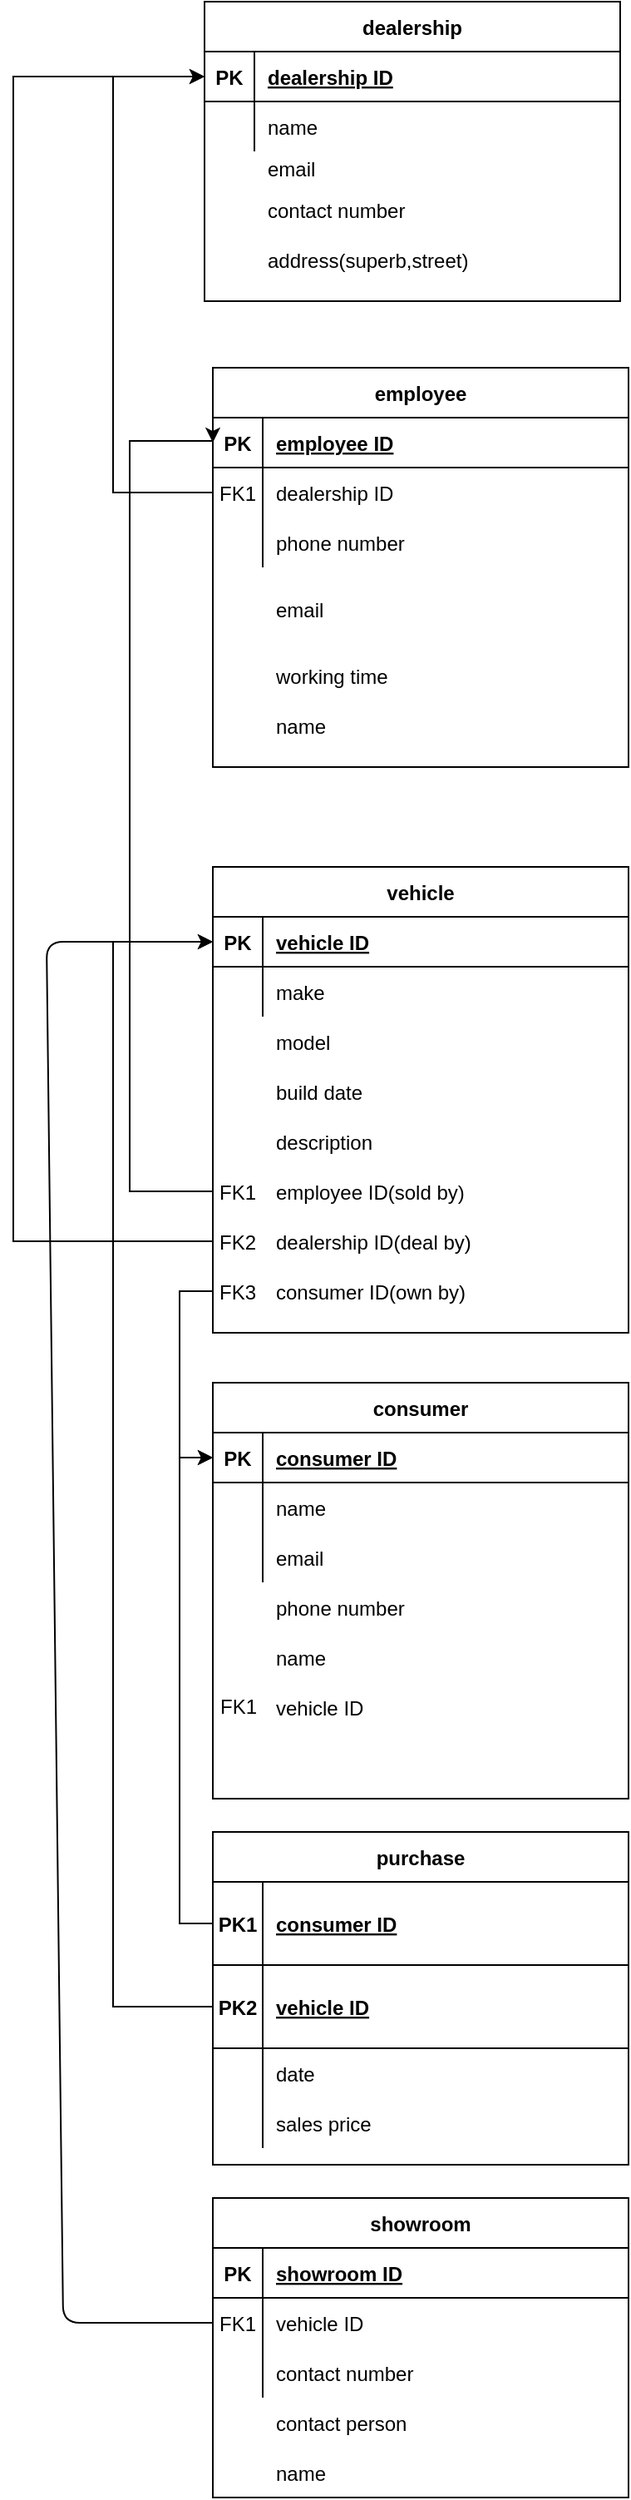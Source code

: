 <mxfile version="14.4.3" type="github">
  <diagram id="R2lEEEUBdFMjLlhIrx00" name="Page-1">
    <mxGraphModel dx="2071" dy="682" grid="1" gridSize="10" guides="1" tooltips="1" connect="1" arrows="1" fold="1" page="1" pageScale="1" pageWidth="850" pageHeight="1100" math="0" shadow="0" extFonts="Permanent Marker^https://fonts.googleapis.com/css?family=Permanent+Marker">
      <root>
        <mxCell id="0" />
        <mxCell id="1" parent="0" />
        <mxCell id="C-vyLk0tnHw3VtMMgP7b-2" value="employee" style="shape=table;startSize=30;container=1;collapsible=1;childLayout=tableLayout;fixedRows=1;rowLines=0;fontStyle=1;align=center;resizeLast=1;" parent="1" vertex="1">
          <mxGeometry x="120" y="390" width="250" height="240" as="geometry" />
        </mxCell>
        <mxCell id="C-vyLk0tnHw3VtMMgP7b-3" value="" style="shape=partialRectangle;collapsible=0;dropTarget=0;pointerEvents=0;fillColor=none;points=[[0,0.5],[1,0.5]];portConstraint=eastwest;top=0;left=0;right=0;bottom=1;" parent="C-vyLk0tnHw3VtMMgP7b-2" vertex="1">
          <mxGeometry y="30" width="250" height="30" as="geometry" />
        </mxCell>
        <mxCell id="C-vyLk0tnHw3VtMMgP7b-4" value="PK" style="shape=partialRectangle;overflow=hidden;connectable=0;fillColor=none;top=0;left=0;bottom=0;right=0;fontStyle=1;" parent="C-vyLk0tnHw3VtMMgP7b-3" vertex="1">
          <mxGeometry width="30" height="30" as="geometry" />
        </mxCell>
        <mxCell id="C-vyLk0tnHw3VtMMgP7b-5" value="employee ID" style="shape=partialRectangle;overflow=hidden;connectable=0;fillColor=none;top=0;left=0;bottom=0;right=0;align=left;spacingLeft=6;fontStyle=5;" parent="C-vyLk0tnHw3VtMMgP7b-3" vertex="1">
          <mxGeometry x="30" width="220" height="30" as="geometry" />
        </mxCell>
        <mxCell id="C-vyLk0tnHw3VtMMgP7b-6" value="" style="shape=partialRectangle;collapsible=0;dropTarget=0;pointerEvents=0;fillColor=none;points=[[0,0.5],[1,0.5]];portConstraint=eastwest;top=0;left=0;right=0;bottom=0;" parent="C-vyLk0tnHw3VtMMgP7b-2" vertex="1">
          <mxGeometry y="60" width="250" height="30" as="geometry" />
        </mxCell>
        <mxCell id="C-vyLk0tnHw3VtMMgP7b-7" value="FK1" style="shape=partialRectangle;overflow=hidden;connectable=0;fillColor=none;top=0;left=0;bottom=0;right=0;" parent="C-vyLk0tnHw3VtMMgP7b-6" vertex="1">
          <mxGeometry width="30" height="30" as="geometry" />
        </mxCell>
        <mxCell id="C-vyLk0tnHw3VtMMgP7b-8" value="dealership ID" style="shape=partialRectangle;overflow=hidden;connectable=0;fillColor=none;top=0;left=0;bottom=0;right=0;align=left;spacingLeft=6;" parent="C-vyLk0tnHw3VtMMgP7b-6" vertex="1">
          <mxGeometry x="30" width="220" height="30" as="geometry" />
        </mxCell>
        <mxCell id="C-vyLk0tnHw3VtMMgP7b-9" value="" style="shape=partialRectangle;collapsible=0;dropTarget=0;pointerEvents=0;fillColor=none;points=[[0,0.5],[1,0.5]];portConstraint=eastwest;top=0;left=0;right=0;bottom=0;" parent="C-vyLk0tnHw3VtMMgP7b-2" vertex="1">
          <mxGeometry y="90" width="250" height="30" as="geometry" />
        </mxCell>
        <mxCell id="C-vyLk0tnHw3VtMMgP7b-10" value="" style="shape=partialRectangle;overflow=hidden;connectable=0;fillColor=none;top=0;left=0;bottom=0;right=0;" parent="C-vyLk0tnHw3VtMMgP7b-9" vertex="1">
          <mxGeometry width="30" height="30" as="geometry" />
        </mxCell>
        <mxCell id="C-vyLk0tnHw3VtMMgP7b-11" value="phone number" style="shape=partialRectangle;overflow=hidden;connectable=0;fillColor=none;top=0;left=0;bottom=0;right=0;align=left;spacingLeft=6;" parent="C-vyLk0tnHw3VtMMgP7b-9" vertex="1">
          <mxGeometry x="30" width="220" height="30" as="geometry" />
        </mxCell>
        <mxCell id="C-vyLk0tnHw3VtMMgP7b-13" value="consumer" style="shape=table;startSize=30;container=1;collapsible=1;childLayout=tableLayout;fixedRows=1;rowLines=0;fontStyle=1;align=center;resizeLast=1;" parent="1" vertex="1">
          <mxGeometry x="120" y="1000" width="250" height="250" as="geometry" />
        </mxCell>
        <mxCell id="C-vyLk0tnHw3VtMMgP7b-14" value="" style="shape=partialRectangle;collapsible=0;dropTarget=0;pointerEvents=0;fillColor=none;points=[[0,0.5],[1,0.5]];portConstraint=eastwest;top=0;left=0;right=0;bottom=1;" parent="C-vyLk0tnHw3VtMMgP7b-13" vertex="1">
          <mxGeometry y="30" width="250" height="30" as="geometry" />
        </mxCell>
        <mxCell id="C-vyLk0tnHw3VtMMgP7b-15" value="PK" style="shape=partialRectangle;overflow=hidden;connectable=0;fillColor=none;top=0;left=0;bottom=0;right=0;fontStyle=1;" parent="C-vyLk0tnHw3VtMMgP7b-14" vertex="1">
          <mxGeometry width="30" height="30" as="geometry" />
        </mxCell>
        <mxCell id="C-vyLk0tnHw3VtMMgP7b-16" value="consumer ID" style="shape=partialRectangle;overflow=hidden;connectable=0;fillColor=none;top=0;left=0;bottom=0;right=0;align=left;spacingLeft=6;fontStyle=5;" parent="C-vyLk0tnHw3VtMMgP7b-14" vertex="1">
          <mxGeometry x="30" width="220" height="30" as="geometry" />
        </mxCell>
        <mxCell id="C-vyLk0tnHw3VtMMgP7b-17" value="" style="shape=partialRectangle;collapsible=0;dropTarget=0;pointerEvents=0;fillColor=none;points=[[0,0.5],[1,0.5]];portConstraint=eastwest;top=0;left=0;right=0;bottom=0;" parent="C-vyLk0tnHw3VtMMgP7b-13" vertex="1">
          <mxGeometry y="60" width="250" height="30" as="geometry" />
        </mxCell>
        <mxCell id="C-vyLk0tnHw3VtMMgP7b-18" value="" style="shape=partialRectangle;overflow=hidden;connectable=0;fillColor=none;top=0;left=0;bottom=0;right=0;" parent="C-vyLk0tnHw3VtMMgP7b-17" vertex="1">
          <mxGeometry width="30" height="30" as="geometry" />
        </mxCell>
        <mxCell id="C-vyLk0tnHw3VtMMgP7b-19" value="name" style="shape=partialRectangle;overflow=hidden;connectable=0;fillColor=none;top=0;left=0;bottom=0;right=0;align=left;spacingLeft=6;" parent="C-vyLk0tnHw3VtMMgP7b-17" vertex="1">
          <mxGeometry x="30" width="220" height="30" as="geometry" />
        </mxCell>
        <mxCell id="C-vyLk0tnHw3VtMMgP7b-20" value="" style="shape=partialRectangle;collapsible=0;dropTarget=0;pointerEvents=0;fillColor=none;points=[[0,0.5],[1,0.5]];portConstraint=eastwest;top=0;left=0;right=0;bottom=0;" parent="C-vyLk0tnHw3VtMMgP7b-13" vertex="1">
          <mxGeometry y="90" width="250" height="30" as="geometry" />
        </mxCell>
        <mxCell id="C-vyLk0tnHw3VtMMgP7b-21" value="" style="shape=partialRectangle;overflow=hidden;connectable=0;fillColor=none;top=0;left=0;bottom=0;right=0;" parent="C-vyLk0tnHw3VtMMgP7b-20" vertex="1">
          <mxGeometry width="30" height="30" as="geometry" />
        </mxCell>
        <mxCell id="C-vyLk0tnHw3VtMMgP7b-22" value="email" style="shape=partialRectangle;overflow=hidden;connectable=0;fillColor=none;top=0;left=0;bottom=0;right=0;align=left;spacingLeft=6;" parent="C-vyLk0tnHw3VtMMgP7b-20" vertex="1">
          <mxGeometry x="30" width="220" height="30" as="geometry" />
        </mxCell>
        <mxCell id="C-vyLk0tnHw3VtMMgP7b-23" value="dealership" style="shape=table;startSize=30;container=1;collapsible=1;childLayout=tableLayout;fixedRows=1;rowLines=0;fontStyle=1;align=center;resizeLast=1;" parent="1" vertex="1">
          <mxGeometry x="115" y="170" width="250" height="180" as="geometry" />
        </mxCell>
        <mxCell id="C-vyLk0tnHw3VtMMgP7b-24" value="" style="shape=partialRectangle;collapsible=0;dropTarget=0;pointerEvents=0;fillColor=none;points=[[0,0.5],[1,0.5]];portConstraint=eastwest;top=0;left=0;right=0;bottom=1;" parent="C-vyLk0tnHw3VtMMgP7b-23" vertex="1">
          <mxGeometry y="30" width="250" height="30" as="geometry" />
        </mxCell>
        <mxCell id="C-vyLk0tnHw3VtMMgP7b-25" value="PK" style="shape=partialRectangle;overflow=hidden;connectable=0;fillColor=none;top=0;left=0;bottom=0;right=0;fontStyle=1;" parent="C-vyLk0tnHw3VtMMgP7b-24" vertex="1">
          <mxGeometry width="30" height="30" as="geometry" />
        </mxCell>
        <mxCell id="C-vyLk0tnHw3VtMMgP7b-26" value="dealership ID" style="shape=partialRectangle;overflow=hidden;connectable=0;fillColor=none;top=0;left=0;bottom=0;right=0;align=left;spacingLeft=6;fontStyle=5;" parent="C-vyLk0tnHw3VtMMgP7b-24" vertex="1">
          <mxGeometry x="30" width="220" height="30" as="geometry" />
        </mxCell>
        <mxCell id="C-vyLk0tnHw3VtMMgP7b-27" value="" style="shape=partialRectangle;collapsible=0;dropTarget=0;pointerEvents=0;fillColor=none;points=[[0,0.5],[1,0.5]];portConstraint=eastwest;top=0;left=0;right=0;bottom=0;" parent="C-vyLk0tnHw3VtMMgP7b-23" vertex="1">
          <mxGeometry y="60" width="250" height="30" as="geometry" />
        </mxCell>
        <mxCell id="C-vyLk0tnHw3VtMMgP7b-28" value="" style="shape=partialRectangle;overflow=hidden;connectable=0;fillColor=none;top=0;left=0;bottom=0;right=0;" parent="C-vyLk0tnHw3VtMMgP7b-27" vertex="1">
          <mxGeometry width="30" height="30" as="geometry" />
        </mxCell>
        <mxCell id="C-vyLk0tnHw3VtMMgP7b-29" value="name" style="shape=partialRectangle;overflow=hidden;connectable=0;fillColor=none;top=0;left=0;bottom=0;right=0;align=left;spacingLeft=6;" parent="C-vyLk0tnHw3VtMMgP7b-27" vertex="1">
          <mxGeometry x="30" width="220" height="30" as="geometry" />
        </mxCell>
        <mxCell id="em-M-42jkrX7Ji7xPdvi-9" value="email" style="shape=partialRectangle;overflow=hidden;connectable=0;fillColor=none;top=0;left=0;bottom=0;right=0;align=left;spacingLeft=6;" parent="1" vertex="1">
          <mxGeometry x="145" y="255" width="220" height="30" as="geometry" />
        </mxCell>
        <mxCell id="em-M-42jkrX7Ji7xPdvi-10" value="contact number" style="shape=partialRectangle;overflow=hidden;connectable=0;fillColor=none;top=0;left=0;bottom=0;right=0;align=left;spacingLeft=6;" parent="1" vertex="1">
          <mxGeometry x="145" y="280" width="220" height="30" as="geometry" />
        </mxCell>
        <mxCell id="em-M-42jkrX7Ji7xPdvi-15" value="address(superb,street)" style="shape=partialRectangle;overflow=hidden;connectable=0;fillColor=none;top=0;left=0;bottom=0;right=0;align=left;spacingLeft=6;" parent="1" vertex="1">
          <mxGeometry x="145" y="310" width="220" height="30" as="geometry" />
        </mxCell>
        <mxCell id="em-M-42jkrX7Ji7xPdvi-17" value="vehicle" style="shape=table;startSize=30;container=1;collapsible=1;childLayout=tableLayout;fixedRows=1;rowLines=0;fontStyle=1;align=center;resizeLast=1;" parent="1" vertex="1">
          <mxGeometry x="120" y="690" width="250" height="280" as="geometry" />
        </mxCell>
        <mxCell id="em-M-42jkrX7Ji7xPdvi-18" value="" style="shape=partialRectangle;collapsible=0;dropTarget=0;pointerEvents=0;fillColor=none;points=[[0,0.5],[1,0.5]];portConstraint=eastwest;top=0;left=0;right=0;bottom=1;" parent="em-M-42jkrX7Ji7xPdvi-17" vertex="1">
          <mxGeometry y="30" width="250" height="30" as="geometry" />
        </mxCell>
        <mxCell id="em-M-42jkrX7Ji7xPdvi-19" value="PK" style="shape=partialRectangle;overflow=hidden;connectable=0;fillColor=none;top=0;left=0;bottom=0;right=0;fontStyle=1;" parent="em-M-42jkrX7Ji7xPdvi-18" vertex="1">
          <mxGeometry width="30" height="30" as="geometry" />
        </mxCell>
        <mxCell id="em-M-42jkrX7Ji7xPdvi-20" value="vehicle ID" style="shape=partialRectangle;overflow=hidden;connectable=0;fillColor=none;top=0;left=0;bottom=0;right=0;align=left;spacingLeft=6;fontStyle=5;" parent="em-M-42jkrX7Ji7xPdvi-18" vertex="1">
          <mxGeometry x="30" width="220" height="30" as="geometry" />
        </mxCell>
        <mxCell id="em-M-42jkrX7Ji7xPdvi-21" value="" style="shape=partialRectangle;collapsible=0;dropTarget=0;pointerEvents=0;fillColor=none;points=[[0,0.5],[1,0.5]];portConstraint=eastwest;top=0;left=0;right=0;bottom=0;" parent="em-M-42jkrX7Ji7xPdvi-17" vertex="1">
          <mxGeometry y="60" width="250" height="30" as="geometry" />
        </mxCell>
        <mxCell id="em-M-42jkrX7Ji7xPdvi-22" value="" style="shape=partialRectangle;overflow=hidden;connectable=0;fillColor=none;top=0;left=0;bottom=0;right=0;" parent="em-M-42jkrX7Ji7xPdvi-21" vertex="1">
          <mxGeometry width="30" height="30" as="geometry" />
        </mxCell>
        <mxCell id="em-M-42jkrX7Ji7xPdvi-23" value="make" style="shape=partialRectangle;overflow=hidden;connectable=0;fillColor=none;top=0;left=0;bottom=0;right=0;align=left;spacingLeft=6;" parent="em-M-42jkrX7Ji7xPdvi-21" vertex="1">
          <mxGeometry x="30" width="220" height="30" as="geometry" />
        </mxCell>
        <mxCell id="KPF97uARL9qkCsbA2s35-3" value="email" style="shape=partialRectangle;overflow=hidden;connectable=0;fillColor=none;top=0;left=0;bottom=0;right=0;align=left;spacingLeft=6;" parent="1" vertex="1">
          <mxGeometry x="150" y="520" width="220" height="30" as="geometry" />
        </mxCell>
        <mxCell id="KPF97uARL9qkCsbA2s35-4" value="working time" style="shape=partialRectangle;overflow=hidden;connectable=0;fillColor=none;top=0;left=0;bottom=0;right=0;align=left;spacingLeft=6;" parent="1" vertex="1">
          <mxGeometry x="150" y="560" width="220" height="30" as="geometry" />
        </mxCell>
        <mxCell id="KPF97uARL9qkCsbA2s35-5" value="" style="shape=partialRectangle;collapsible=0;dropTarget=0;pointerEvents=0;fillColor=none;points=[[0,0.5],[1,0.5]];portConstraint=eastwest;top=0;left=0;right=0;bottom=0;" parent="1" vertex="1">
          <mxGeometry x="120" y="810" width="250" height="30" as="geometry" />
        </mxCell>
        <mxCell id="KPF97uARL9qkCsbA2s35-6" value="" style="shape=partialRectangle;overflow=hidden;connectable=0;fillColor=none;top=0;left=0;bottom=0;right=0;" parent="KPF97uARL9qkCsbA2s35-5" vertex="1">
          <mxGeometry width="30" height="30" as="geometry" />
        </mxCell>
        <mxCell id="KPF97uARL9qkCsbA2s35-7" value="build date" style="shape=partialRectangle;overflow=hidden;connectable=0;fillColor=none;top=0;left=0;bottom=0;right=0;align=left;spacingLeft=6;" parent="KPF97uARL9qkCsbA2s35-5" vertex="1">
          <mxGeometry x="30" width="220" height="30" as="geometry" />
        </mxCell>
        <mxCell id="KPF97uARL9qkCsbA2s35-8" value="" style="shape=partialRectangle;collapsible=0;dropTarget=0;pointerEvents=0;fillColor=none;points=[[0,0.5],[1,0.5]];portConstraint=eastwest;top=0;left=0;right=0;bottom=0;" parent="1" vertex="1">
          <mxGeometry x="120" y="840" width="250" height="30" as="geometry" />
        </mxCell>
        <mxCell id="KPF97uARL9qkCsbA2s35-9" value="" style="shape=partialRectangle;overflow=hidden;connectable=0;fillColor=none;top=0;left=0;bottom=0;right=0;" parent="KPF97uARL9qkCsbA2s35-8" vertex="1">
          <mxGeometry width="30" height="30" as="geometry" />
        </mxCell>
        <mxCell id="KPF97uARL9qkCsbA2s35-10" value="description" style="shape=partialRectangle;overflow=hidden;connectable=0;fillColor=none;top=0;left=0;bottom=0;right=0;align=left;spacingLeft=6;" parent="KPF97uARL9qkCsbA2s35-8" vertex="1">
          <mxGeometry x="30" width="220" height="30" as="geometry" />
        </mxCell>
        <mxCell id="KPF97uARL9qkCsbA2s35-11" value="" style="shape=partialRectangle;collapsible=0;dropTarget=0;pointerEvents=0;fillColor=none;points=[[0,0.5],[1,0.5]];portConstraint=eastwest;top=0;left=0;right=0;bottom=0;" parent="1" vertex="1">
          <mxGeometry x="120" y="780" width="250" height="30" as="geometry" />
        </mxCell>
        <mxCell id="KPF97uARL9qkCsbA2s35-12" value="" style="shape=partialRectangle;overflow=hidden;connectable=0;fillColor=none;top=0;left=0;bottom=0;right=0;" parent="KPF97uARL9qkCsbA2s35-11" vertex="1">
          <mxGeometry width="30" height="30" as="geometry" />
        </mxCell>
        <mxCell id="KPF97uARL9qkCsbA2s35-13" value="model" style="shape=partialRectangle;overflow=hidden;connectable=0;fillColor=none;top=0;left=0;bottom=0;right=0;align=left;spacingLeft=6;" parent="KPF97uARL9qkCsbA2s35-11" vertex="1">
          <mxGeometry x="30" width="220" height="30" as="geometry" />
        </mxCell>
        <mxCell id="KPF97uARL9qkCsbA2s35-14" value="name" style="shape=partialRectangle;overflow=hidden;connectable=0;fillColor=none;top=0;left=0;bottom=0;right=0;align=left;spacingLeft=6;" parent="1" vertex="1">
          <mxGeometry x="150" y="1150" width="220" height="30" as="geometry" />
        </mxCell>
        <mxCell id="KPF97uARL9qkCsbA2s35-15" value="phone number" style="shape=partialRectangle;overflow=hidden;connectable=0;fillColor=none;top=0;left=0;bottom=0;right=0;align=left;spacingLeft=6;" parent="1" vertex="1">
          <mxGeometry x="150" y="1120" width="220" height="30" as="geometry" />
        </mxCell>
        <mxCell id="KPF97uARL9qkCsbA2s35-16" value="vehicle ID" style="shape=partialRectangle;overflow=hidden;connectable=0;fillColor=none;top=0;left=0;bottom=0;right=0;align=left;spacingLeft=6;" parent="1" vertex="1">
          <mxGeometry x="150" y="1180" width="220" height="30" as="geometry" />
        </mxCell>
        <mxCell id="KPF97uARL9qkCsbA2s35-17" value="showroom" style="shape=table;startSize=30;container=1;collapsible=1;childLayout=tableLayout;fixedRows=1;rowLines=0;fontStyle=1;align=center;resizeLast=1;" parent="1" vertex="1">
          <mxGeometry x="120" y="1490" width="250" height="180" as="geometry" />
        </mxCell>
        <mxCell id="KPF97uARL9qkCsbA2s35-18" value="" style="shape=partialRectangle;collapsible=0;dropTarget=0;pointerEvents=0;fillColor=none;points=[[0,0.5],[1,0.5]];portConstraint=eastwest;top=0;left=0;right=0;bottom=1;" parent="KPF97uARL9qkCsbA2s35-17" vertex="1">
          <mxGeometry y="30" width="250" height="30" as="geometry" />
        </mxCell>
        <mxCell id="KPF97uARL9qkCsbA2s35-19" value="PK" style="shape=partialRectangle;overflow=hidden;connectable=0;fillColor=none;top=0;left=0;bottom=0;right=0;fontStyle=1;" parent="KPF97uARL9qkCsbA2s35-18" vertex="1">
          <mxGeometry width="30" height="30" as="geometry" />
        </mxCell>
        <mxCell id="KPF97uARL9qkCsbA2s35-20" value="showroom ID" style="shape=partialRectangle;overflow=hidden;connectable=0;fillColor=none;top=0;left=0;bottom=0;right=0;align=left;spacingLeft=6;fontStyle=5;" parent="KPF97uARL9qkCsbA2s35-18" vertex="1">
          <mxGeometry x="30" width="220" height="30" as="geometry" />
        </mxCell>
        <mxCell id="KPF97uARL9qkCsbA2s35-21" value="" style="shape=partialRectangle;collapsible=0;dropTarget=0;pointerEvents=0;fillColor=none;points=[[0,0.5],[1,0.5]];portConstraint=eastwest;top=0;left=0;right=0;bottom=0;" parent="KPF97uARL9qkCsbA2s35-17" vertex="1">
          <mxGeometry y="60" width="250" height="30" as="geometry" />
        </mxCell>
        <mxCell id="KPF97uARL9qkCsbA2s35-22" value="FK1" style="shape=partialRectangle;overflow=hidden;connectable=0;fillColor=none;top=0;left=0;bottom=0;right=0;" parent="KPF97uARL9qkCsbA2s35-21" vertex="1">
          <mxGeometry width="30" height="30" as="geometry" />
        </mxCell>
        <mxCell id="KPF97uARL9qkCsbA2s35-23" value="vehicle ID" style="shape=partialRectangle;overflow=hidden;connectable=0;fillColor=none;top=0;left=0;bottom=0;right=0;align=left;spacingLeft=6;" parent="KPF97uARL9qkCsbA2s35-21" vertex="1">
          <mxGeometry x="30" width="220" height="30" as="geometry" />
        </mxCell>
        <mxCell id="KPF97uARL9qkCsbA2s35-29" value="" style="shape=partialRectangle;collapsible=0;dropTarget=0;pointerEvents=0;fillColor=none;points=[[0,0.5],[1,0.5]];portConstraint=eastwest;top=0;left=0;right=0;bottom=0;" parent="KPF97uARL9qkCsbA2s35-17" vertex="1">
          <mxGeometry y="90" width="250" height="30" as="geometry" />
        </mxCell>
        <mxCell id="KPF97uARL9qkCsbA2s35-30" value="" style="shape=partialRectangle;overflow=hidden;connectable=0;fillColor=none;top=0;left=0;bottom=0;right=0;" parent="KPF97uARL9qkCsbA2s35-29" vertex="1">
          <mxGeometry width="30" height="30" as="geometry" />
        </mxCell>
        <mxCell id="KPF97uARL9qkCsbA2s35-31" value="contact number" style="shape=partialRectangle;overflow=hidden;connectable=0;fillColor=none;top=0;left=0;bottom=0;right=0;align=left;spacingLeft=6;" parent="KPF97uARL9qkCsbA2s35-29" vertex="1">
          <mxGeometry x="30" width="220" height="30" as="geometry" />
        </mxCell>
        <mxCell id="KPF97uARL9qkCsbA2s35-25" value="contact person" style="shape=partialRectangle;overflow=hidden;connectable=0;fillColor=none;top=0;left=0;bottom=0;right=0;align=left;spacingLeft=6;" parent="1" vertex="1">
          <mxGeometry x="150" y="1610" width="220" height="30" as="geometry" />
        </mxCell>
        <mxCell id="KPF97uARL9qkCsbA2s35-27" value="name" style="shape=partialRectangle;overflow=hidden;connectable=0;fillColor=none;top=0;left=0;bottom=0;right=0;align=left;spacingLeft=6;" parent="1" vertex="1">
          <mxGeometry x="150" y="1640" width="220" height="30" as="geometry" />
        </mxCell>
        <mxCell id="2_PyIz9dCsxSphYt3JU6-11" value="name" style="shape=partialRectangle;overflow=hidden;connectable=0;fillColor=none;top=0;left=0;bottom=0;right=0;align=left;spacingLeft=6;" vertex="1" parent="1">
          <mxGeometry x="150" y="590" width="220" height="30" as="geometry" />
        </mxCell>
        <mxCell id="2_PyIz9dCsxSphYt3JU6-20" style="edgeStyle=orthogonalEdgeStyle;rounded=0;orthogonalLoop=1;jettySize=auto;html=1;exitX=0;exitY=0.5;exitDx=0;exitDy=0;entryX=0;entryY=0.5;entryDx=0;entryDy=0;" edge="1" parent="1" source="2_PyIz9dCsxSphYt3JU6-13" target="C-vyLk0tnHw3VtMMgP7b-3">
          <mxGeometry relative="1" as="geometry">
            <mxPoint x="90" y="440" as="targetPoint" />
            <Array as="points">
              <mxPoint x="70" y="885" />
              <mxPoint x="70" y="434" />
            </Array>
          </mxGeometry>
        </mxCell>
        <mxCell id="2_PyIz9dCsxSphYt3JU6-13" value="" style="shape=partialRectangle;collapsible=0;dropTarget=0;pointerEvents=0;fillColor=none;points=[[0,0.5],[1,0.5]];portConstraint=eastwest;top=0;left=0;right=0;bottom=0;" vertex="1" parent="1">
          <mxGeometry x="120" y="870" width="250" height="30" as="geometry" />
        </mxCell>
        <mxCell id="2_PyIz9dCsxSphYt3JU6-14" value="FK1" style="shape=partialRectangle;overflow=hidden;connectable=0;fillColor=none;top=0;left=0;bottom=0;right=0;" vertex="1" parent="2_PyIz9dCsxSphYt3JU6-13">
          <mxGeometry width="30" height="30" as="geometry" />
        </mxCell>
        <mxCell id="2_PyIz9dCsxSphYt3JU6-15" value="employee ID(sold by)" style="shape=partialRectangle;overflow=hidden;connectable=0;fillColor=none;top=0;left=0;bottom=0;right=0;align=left;spacingLeft=6;" vertex="1" parent="2_PyIz9dCsxSphYt3JU6-13">
          <mxGeometry x="30" width="220" height="30" as="geometry" />
        </mxCell>
        <mxCell id="2_PyIz9dCsxSphYt3JU6-19" style="edgeStyle=orthogonalEdgeStyle;rounded=0;orthogonalLoop=1;jettySize=auto;html=1;entryX=0;entryY=0.5;entryDx=0;entryDy=0;" edge="1" parent="1" source="C-vyLk0tnHw3VtMMgP7b-6" target="C-vyLk0tnHw3VtMMgP7b-24">
          <mxGeometry relative="1" as="geometry">
            <Array as="points">
              <mxPoint x="60" y="465" />
              <mxPoint x="60" y="215" />
            </Array>
          </mxGeometry>
        </mxCell>
        <mxCell id="2_PyIz9dCsxSphYt3JU6-21" value="" style="endArrow=classic;html=1;entryX=0;entryY=0.5;entryDx=0;entryDy=0;exitX=0;exitY=0.5;exitDx=0;exitDy=0;" edge="1" parent="1" source="KPF97uARL9qkCsbA2s35-21" target="em-M-42jkrX7Ji7xPdvi-18">
          <mxGeometry width="50" height="50" relative="1" as="geometry">
            <mxPoint x="120" y="1330" as="sourcePoint" />
            <mxPoint x="40" y="730" as="targetPoint" />
            <Array as="points">
              <mxPoint x="30" y="1565" />
              <mxPoint x="20" y="735" />
            </Array>
          </mxGeometry>
        </mxCell>
        <mxCell id="2_PyIz9dCsxSphYt3JU6-23" value="FK1" style="text;html=1;align=center;verticalAlign=middle;resizable=0;points=[];autosize=1;" vertex="1" parent="1">
          <mxGeometry x="115" y="1185" width="40" height="20" as="geometry" />
        </mxCell>
        <mxCell id="2_PyIz9dCsxSphYt3JU6-24" value="purchase" style="shape=table;startSize=30;container=1;collapsible=1;childLayout=tableLayout;fixedRows=1;rowLines=0;fontStyle=1;align=center;resizeLast=1;" vertex="1" parent="1">
          <mxGeometry x="120" y="1270" width="250" height="200" as="geometry" />
        </mxCell>
        <mxCell id="2_PyIz9dCsxSphYt3JU6-25" value="" style="shape=partialRectangle;collapsible=0;dropTarget=0;pointerEvents=0;fillColor=none;top=0;left=0;bottom=1;right=0;points=[[0,0.5],[1,0.5]];portConstraint=eastwest;" vertex="1" parent="2_PyIz9dCsxSphYt3JU6-24">
          <mxGeometry y="30" width="250" height="50" as="geometry" />
        </mxCell>
        <mxCell id="2_PyIz9dCsxSphYt3JU6-26" value="PK1" style="shape=partialRectangle;connectable=0;fillColor=none;top=0;left=0;bottom=0;right=0;fontStyle=1;overflow=hidden;" vertex="1" parent="2_PyIz9dCsxSphYt3JU6-25">
          <mxGeometry width="30" height="50" as="geometry" />
        </mxCell>
        <mxCell id="2_PyIz9dCsxSphYt3JU6-27" value="consumer ID" style="shape=partialRectangle;connectable=0;fillColor=none;top=0;left=0;bottom=0;right=0;align=left;spacingLeft=6;fontStyle=5;overflow=hidden;" vertex="1" parent="2_PyIz9dCsxSphYt3JU6-25">
          <mxGeometry x="30" width="220" height="50" as="geometry" />
        </mxCell>
        <mxCell id="2_PyIz9dCsxSphYt3JU6-37" value="" style="shape=partialRectangle;collapsible=0;dropTarget=0;pointerEvents=0;fillColor=none;top=0;left=0;bottom=1;right=0;points=[[0,0.5],[1,0.5]];portConstraint=eastwest;" vertex="1" parent="2_PyIz9dCsxSphYt3JU6-24">
          <mxGeometry y="80" width="250" height="50" as="geometry" />
        </mxCell>
        <mxCell id="2_PyIz9dCsxSphYt3JU6-38" value="PK2" style="shape=partialRectangle;connectable=0;fillColor=none;top=0;left=0;bottom=0;right=0;fontStyle=1;overflow=hidden;" vertex="1" parent="2_PyIz9dCsxSphYt3JU6-37">
          <mxGeometry width="30" height="50" as="geometry" />
        </mxCell>
        <mxCell id="2_PyIz9dCsxSphYt3JU6-39" value="vehicle ID" style="shape=partialRectangle;connectable=0;fillColor=none;top=0;left=0;bottom=0;right=0;align=left;spacingLeft=6;fontStyle=5;overflow=hidden;" vertex="1" parent="2_PyIz9dCsxSphYt3JU6-37">
          <mxGeometry x="30" width="220" height="50" as="geometry" />
        </mxCell>
        <mxCell id="2_PyIz9dCsxSphYt3JU6-31" value="" style="shape=partialRectangle;collapsible=0;dropTarget=0;pointerEvents=0;fillColor=none;top=0;left=0;bottom=0;right=0;points=[[0,0.5],[1,0.5]];portConstraint=eastwest;" vertex="1" parent="2_PyIz9dCsxSphYt3JU6-24">
          <mxGeometry y="130" width="250" height="30" as="geometry" />
        </mxCell>
        <mxCell id="2_PyIz9dCsxSphYt3JU6-32" value="" style="shape=partialRectangle;connectable=0;fillColor=none;top=0;left=0;bottom=0;right=0;editable=1;overflow=hidden;" vertex="1" parent="2_PyIz9dCsxSphYt3JU6-31">
          <mxGeometry width="30" height="30" as="geometry" />
        </mxCell>
        <mxCell id="2_PyIz9dCsxSphYt3JU6-33" value="date" style="shape=partialRectangle;connectable=0;fillColor=none;top=0;left=0;bottom=0;right=0;align=left;spacingLeft=6;overflow=hidden;" vertex="1" parent="2_PyIz9dCsxSphYt3JU6-31">
          <mxGeometry x="30" width="220" height="30" as="geometry" />
        </mxCell>
        <mxCell id="2_PyIz9dCsxSphYt3JU6-34" value="" style="shape=partialRectangle;collapsible=0;dropTarget=0;pointerEvents=0;fillColor=none;top=0;left=0;bottom=0;right=0;points=[[0,0.5],[1,0.5]];portConstraint=eastwest;" vertex="1" parent="2_PyIz9dCsxSphYt3JU6-24">
          <mxGeometry y="160" width="250" height="30" as="geometry" />
        </mxCell>
        <mxCell id="2_PyIz9dCsxSphYt3JU6-35" value="" style="shape=partialRectangle;connectable=0;fillColor=none;top=0;left=0;bottom=0;right=0;editable=1;overflow=hidden;" vertex="1" parent="2_PyIz9dCsxSphYt3JU6-34">
          <mxGeometry width="30" height="30" as="geometry" />
        </mxCell>
        <mxCell id="2_PyIz9dCsxSphYt3JU6-36" value="sales price" style="shape=partialRectangle;connectable=0;fillColor=none;top=0;left=0;bottom=0;right=0;align=left;spacingLeft=6;overflow=hidden;" vertex="1" parent="2_PyIz9dCsxSphYt3JU6-34">
          <mxGeometry x="30" width="220" height="30" as="geometry" />
        </mxCell>
        <mxCell id="2_PyIz9dCsxSphYt3JU6-40" style="edgeStyle=orthogonalEdgeStyle;rounded=0;orthogonalLoop=1;jettySize=auto;html=1;entryX=0;entryY=0.5;entryDx=0;entryDy=0;" edge="1" parent="1" source="2_PyIz9dCsxSphYt3JU6-25" target="C-vyLk0tnHw3VtMMgP7b-14">
          <mxGeometry relative="1" as="geometry">
            <Array as="points">
              <mxPoint x="100" y="1325" />
              <mxPoint x="100" y="1045" />
            </Array>
          </mxGeometry>
        </mxCell>
        <mxCell id="2_PyIz9dCsxSphYt3JU6-41" style="edgeStyle=orthogonalEdgeStyle;rounded=0;orthogonalLoop=1;jettySize=auto;html=1;entryX=0;entryY=0.5;entryDx=0;entryDy=0;" edge="1" parent="1" source="2_PyIz9dCsxSphYt3JU6-37" target="em-M-42jkrX7Ji7xPdvi-18">
          <mxGeometry relative="1" as="geometry">
            <Array as="points">
              <mxPoint x="60" y="1375" />
              <mxPoint x="60" y="735" />
            </Array>
          </mxGeometry>
        </mxCell>
        <mxCell id="2_PyIz9dCsxSphYt3JU6-45" style="edgeStyle=orthogonalEdgeStyle;rounded=0;orthogonalLoop=1;jettySize=auto;html=1;entryX=0;entryY=0.5;entryDx=0;entryDy=0;" edge="1" parent="1" source="2_PyIz9dCsxSphYt3JU6-42" target="C-vyLk0tnHw3VtMMgP7b-24">
          <mxGeometry relative="1" as="geometry">
            <mxPoint x="10" y="170.0" as="targetPoint" />
            <Array as="points">
              <mxPoint y="915" />
              <mxPoint y="215" />
            </Array>
          </mxGeometry>
        </mxCell>
        <mxCell id="2_PyIz9dCsxSphYt3JU6-42" value="" style="shape=partialRectangle;collapsible=0;dropTarget=0;pointerEvents=0;fillColor=none;points=[[0,0.5],[1,0.5]];portConstraint=eastwest;top=0;left=0;right=0;bottom=0;" vertex="1" parent="1">
          <mxGeometry x="120" y="900" width="250" height="30" as="geometry" />
        </mxCell>
        <mxCell id="2_PyIz9dCsxSphYt3JU6-43" value="FK2" style="shape=partialRectangle;overflow=hidden;connectable=0;fillColor=none;top=0;left=0;bottom=0;right=0;" vertex="1" parent="2_PyIz9dCsxSphYt3JU6-42">
          <mxGeometry width="30" height="30" as="geometry" />
        </mxCell>
        <mxCell id="2_PyIz9dCsxSphYt3JU6-44" value="dealership ID(deal by)" style="shape=partialRectangle;overflow=hidden;connectable=0;fillColor=none;top=0;left=0;bottom=0;right=0;align=left;spacingLeft=6;" vertex="1" parent="2_PyIz9dCsxSphYt3JU6-42">
          <mxGeometry x="30" width="220" height="30" as="geometry" />
        </mxCell>
        <mxCell id="2_PyIz9dCsxSphYt3JU6-50" style="edgeStyle=orthogonalEdgeStyle;rounded=0;orthogonalLoop=1;jettySize=auto;html=1;entryX=0;entryY=0.5;entryDx=0;entryDy=0;" edge="1" parent="1" source="2_PyIz9dCsxSphYt3JU6-46" target="C-vyLk0tnHw3VtMMgP7b-14">
          <mxGeometry relative="1" as="geometry" />
        </mxCell>
        <mxCell id="2_PyIz9dCsxSphYt3JU6-46" value="" style="shape=partialRectangle;collapsible=0;dropTarget=0;pointerEvents=0;fillColor=none;points=[[0,0.5],[1,0.5]];portConstraint=eastwest;top=0;left=0;right=0;bottom=0;" vertex="1" parent="1">
          <mxGeometry x="120" y="930" width="250" height="30" as="geometry" />
        </mxCell>
        <mxCell id="2_PyIz9dCsxSphYt3JU6-47" value="FK3" style="shape=partialRectangle;overflow=hidden;connectable=0;fillColor=none;top=0;left=0;bottom=0;right=0;" vertex="1" parent="2_PyIz9dCsxSphYt3JU6-46">
          <mxGeometry width="30" height="30" as="geometry" />
        </mxCell>
        <mxCell id="2_PyIz9dCsxSphYt3JU6-48" value="consumer ID(own by)" style="shape=partialRectangle;overflow=hidden;connectable=0;fillColor=none;top=0;left=0;bottom=0;right=0;align=left;spacingLeft=6;" vertex="1" parent="2_PyIz9dCsxSphYt3JU6-46">
          <mxGeometry x="30" width="220" height="30" as="geometry" />
        </mxCell>
      </root>
    </mxGraphModel>
  </diagram>
</mxfile>
